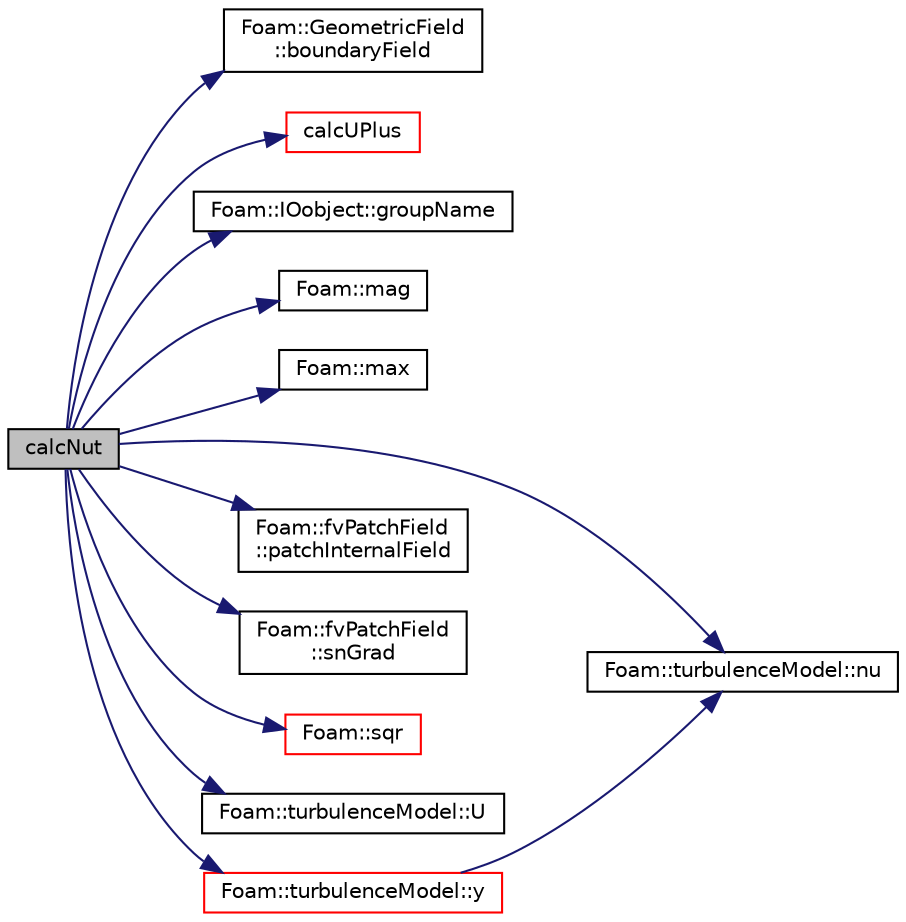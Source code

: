 digraph "calcNut"
{
  bgcolor="transparent";
  edge [fontname="Helvetica",fontsize="10",labelfontname="Helvetica",labelfontsize="10"];
  node [fontname="Helvetica",fontsize="10",shape=record];
  rankdir="LR";
  Node19 [label="calcNut",height=0.2,width=0.4,color="black", fillcolor="grey75", style="filled", fontcolor="black"];
  Node19 -> Node20 [color="midnightblue",fontsize="10",style="solid",fontname="Helvetica"];
  Node20 [label="Foam::GeometricField\l::boundaryField",height=0.2,width=0.4,color="black",URL="$a23249.html#a9ff7de36fba06b4f4f77a75142ad72b6",tooltip="Return const-reference to the boundary field. "];
  Node19 -> Node21 [color="midnightblue",fontsize="10",style="solid",fontname="Helvetica"];
  Node21 [label="calcUPlus",height=0.2,width=0.4,color="red",URL="$a32169.html#aa8fadcd32e1db33e529682e41f8e17d1",tooltip="Calculate wall u+ from table. "];
  Node19 -> Node25 [color="midnightblue",fontsize="10",style="solid",fontname="Helvetica"];
  Node25 [label="Foam::IOobject::groupName",height=0.2,width=0.4,color="black",URL="$a27249.html#ad5705e6da2a025ad75b4cf5d748d7d30"];
  Node19 -> Node26 [color="midnightblue",fontsize="10",style="solid",fontname="Helvetica"];
  Node26 [label="Foam::mag",height=0.2,width=0.4,color="black",URL="$a21851.html#a929da2a3fdcf3dacbbe0487d3a330dae"];
  Node19 -> Node27 [color="midnightblue",fontsize="10",style="solid",fontname="Helvetica"];
  Node27 [label="Foam::max",height=0.2,width=0.4,color="black",URL="$a21851.html#ac993e906cf2774ae77e666bc24e81733"];
  Node19 -> Node28 [color="midnightblue",fontsize="10",style="solid",fontname="Helvetica"];
  Node28 [label="Foam::turbulenceModel::nu",height=0.2,width=0.4,color="black",URL="$a32397.html#ad5f81fcd6f7d0ddad1a5fe2a8f08bb3f",tooltip="Return the laminar viscosity. "];
  Node19 -> Node29 [color="midnightblue",fontsize="10",style="solid",fontname="Helvetica"];
  Node29 [label="Foam::fvPatchField\l::patchInternalField",height=0.2,width=0.4,color="black",URL="$a23169.html#a3b74a67629ed67899295ec63e8f9ae84",tooltip="Return internal field next to patch as patch field. "];
  Node19 -> Node30 [color="midnightblue",fontsize="10",style="solid",fontname="Helvetica"];
  Node30 [label="Foam::fvPatchField\l::snGrad",height=0.2,width=0.4,color="black",URL="$a23169.html#a4e21804a54c15c57d187b21feff6f267",tooltip="Return patch-normal gradient. "];
  Node19 -> Node31 [color="midnightblue",fontsize="10",style="solid",fontname="Helvetica"];
  Node31 [label="Foam::sqr",height=0.2,width=0.4,color="red",URL="$a21851.html#a277dc11c581d53826ab5090b08f3b17b"];
  Node19 -> Node35 [color="midnightblue",fontsize="10",style="solid",fontname="Helvetica"];
  Node35 [label="Foam::turbulenceModel::U",height=0.2,width=0.4,color="black",URL="$a32397.html#a536d168d7b335fe81f506f232b5b4872",tooltip="Access function to velocity field. "];
  Node19 -> Node36 [color="midnightblue",fontsize="10",style="solid",fontname="Helvetica"];
  Node36 [label="Foam::turbulenceModel::y",height=0.2,width=0.4,color="red",URL="$a32397.html#a152c527a6b3137685b03893a7a3a73eb",tooltip="Return the near wall distances. "];
  Node36 -> Node28 [color="midnightblue",fontsize="10",style="solid",fontname="Helvetica"];
}
